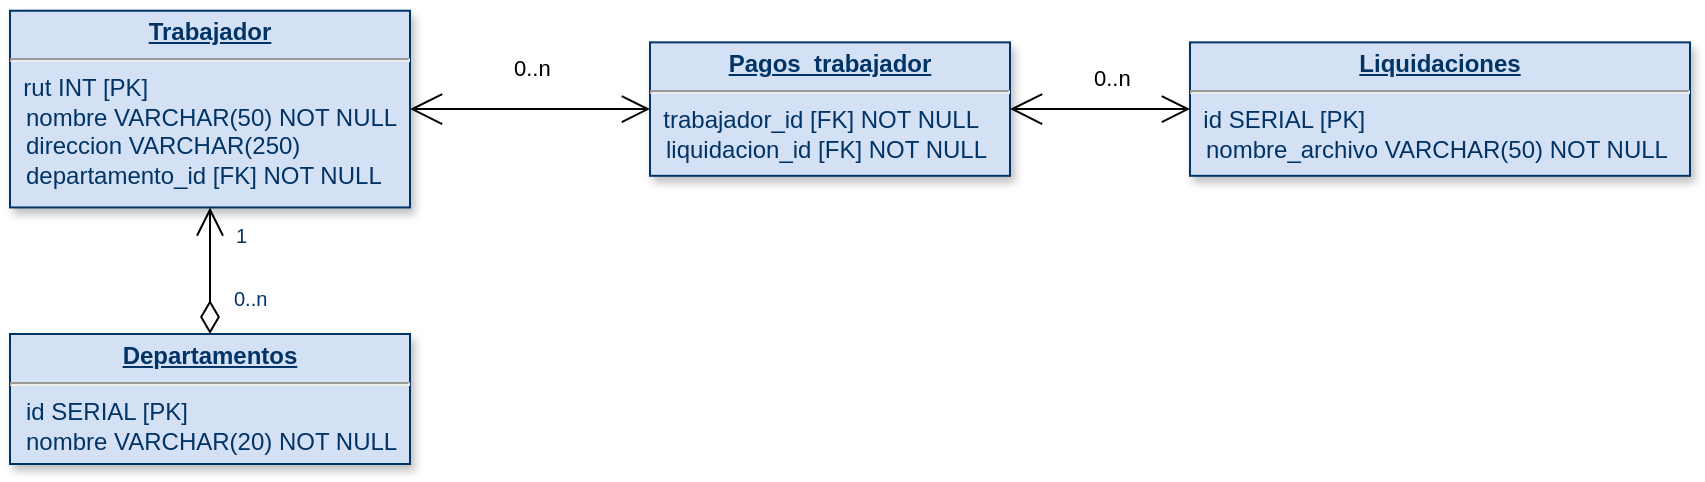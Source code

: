 <mxfile version="13.9.9"><diagram name="Page-1" id="efa7a0a1-bf9b-a30e-e6df-94a7791c09e9"><mxGraphModel dx="561" dy="466" grid="1" gridSize="10" guides="1" tooltips="1" connect="1" arrows="1" fold="1" page="1" pageScale="1" pageWidth="826" pageHeight="1169" background="#ffffff" math="0" shadow="0"><root><mxCell id="0"/><mxCell id="1" parent="0"/><mxCell id="21" value="&lt;p style=&quot;margin: 0px ; margin-top: 4px ; text-align: center ; text-decoration: underline&quot;&gt;&lt;strong&gt;Departamentos&lt;br&gt;&lt;/strong&gt;&lt;/p&gt;&lt;hr&gt;&lt;p style=&quot;margin: 0px ; margin-left: 8px&quot;&gt;id SERIAL [PK]&lt;/p&gt;&lt;p style=&quot;margin: 0px ; margin-left: 8px&quot;&gt;nombre VARCHAR(20) NOT NULL&lt;br&gt;&lt;/p&gt;" style="verticalAlign=top;align=left;overflow=fill;fontSize=12;fontFamily=Helvetica;html=1;strokeColor=#003366;shadow=1;fillColor=#D4E1F5;fontColor=#003366" parent="1" vertex="1"><mxGeometry x="40" y="200" width="200" height="65" as="geometry"/></mxCell><mxCell id="25" value="&lt;p style=&quot;margin: 0px ; margin-top: 4px ; text-align: center ; text-decoration: underline&quot;&gt;&lt;strong&gt;Trabajador&lt;br&gt;&lt;/strong&gt;&lt;/p&gt;&lt;hr&gt;&amp;nbsp; rut INT [PK]&lt;br&gt;&lt;p style=&quot;margin: 0px ; margin-left: 8px&quot;&gt;nombre VARCHAR(50) NOT NULL&lt;br&gt;&lt;/p&gt;&lt;p style=&quot;margin: 0px ; margin-left: 8px&quot;&gt;direccion VARCHAR(250)&lt;br&gt;&lt;/p&gt;&lt;p style=&quot;margin: 0px ; margin-left: 8px&quot;&gt;departamento_id [FK] NOT NULL&lt;br&gt;&lt;/p&gt;" style="verticalAlign=top;align=left;overflow=fill;fontSize=12;fontFamily=Helvetica;html=1;strokeColor=#003366;shadow=1;fillColor=#D4E1F5;fontColor=#003366" parent="1" vertex="1"><mxGeometry x="40" y="38.36" width="200" height="98.36" as="geometry"/></mxCell><mxCell id="90" value="" style="endArrow=open;endSize=12;startArrow=diamondThin;startSize=14;startFill=0;edgeStyle=orthogonalEdgeStyle;entryX=0.5;entryY=1;entryDx=0;entryDy=0;exitX=0.5;exitY=0;exitDx=0;exitDy=0;" parent="1" source="21" target="25" edge="1"><mxGeometry x="620" y="260" as="geometry"><mxPoint x="100" y="170" as="sourcePoint"/><mxPoint x="90" y="160" as="targetPoint"/></mxGeometry></mxCell><mxCell id="91" value="0..n" style="resizable=0;align=left;verticalAlign=top;labelBackgroundColor=#ffffff;fontSize=10;strokeColor=#003366;shadow=1;fillColor=#D4E1F5;fontColor=#003366" parent="90" connectable="0" vertex="1"><mxGeometry x="-1" relative="1" as="geometry"><mxPoint x="10" y="-30" as="offset"/></mxGeometry></mxCell><mxCell id="92" value="1" style="resizable=0;align=right;verticalAlign=top;labelBackgroundColor=#ffffff;fontSize=10;strokeColor=#003366;shadow=1;fillColor=#D4E1F5;fontColor=#003366" parent="90" connectable="0" vertex="1"><mxGeometry x="1" relative="1" as="geometry"><mxPoint x="20" y="2.0" as="offset"/></mxGeometry></mxCell><mxCell id="ffxnXLGkmE4xVRq57p5g-114" value="&lt;p style=&quot;margin: 0px ; margin-top: 4px ; text-align: center ; text-decoration: underline&quot;&gt;&lt;strong&gt;Liquidaciones&lt;br&gt;&lt;/strong&gt;&lt;/p&gt;&lt;hr&gt;&amp;nbsp; id SERIAL [PK]&lt;br&gt;&lt;p style=&quot;margin: 0px ; margin-left: 8px&quot;&gt;nombre_archivo VARCHAR(50) NOT NULL&lt;br&gt;&lt;/p&gt;" style="verticalAlign=top;align=left;overflow=fill;fontSize=12;fontFamily=Helvetica;html=1;strokeColor=#003366;shadow=1;fillColor=#D4E1F5;fontColor=#003366" parent="1" vertex="1"><mxGeometry x="630" y="54.18" width="250" height="66.72" as="geometry"/></mxCell><mxCell id="ffxnXLGkmE4xVRq57p5g-115" value="&lt;p style=&quot;margin: 0px ; margin-top: 4px ; text-align: center ; text-decoration: underline&quot;&gt;&lt;strong&gt;Pagos_trabajador&lt;br&gt;&lt;/strong&gt;&lt;/p&gt;&lt;hr&gt;&amp;nbsp; trabajador_id [FK] NOT NULL&lt;br&gt;&lt;p style=&quot;margin: 0px ; margin-left: 8px&quot;&gt;liquidacion_id [FK] NOT NULL&lt;br&gt;&lt;/p&gt;" style="verticalAlign=top;align=left;overflow=fill;fontSize=12;fontFamily=Helvetica;html=1;strokeColor=#003366;shadow=1;fillColor=#D4E1F5;fontColor=#003366" parent="1" vertex="1"><mxGeometry x="360" y="54.18" width="180" height="66.72" as="geometry"/></mxCell><mxCell id="ffxnXLGkmE4xVRq57p5g-116" value="" style="endArrow=open;html=1;endSize=12;startArrow=open;startSize=14;startFill=0;edgeStyle=orthogonalEdgeStyle;entryX=0;entryY=0.5;entryDx=0;entryDy=0;exitX=1;exitY=0.5;exitDx=0;exitDy=0;" parent="1" source="25" target="ffxnXLGkmE4xVRq57p5g-115" edge="1"><mxGeometry relative="1" as="geometry"><mxPoint x="230" y="110" as="sourcePoint"/><mxPoint x="320" y="90" as="targetPoint"/></mxGeometry></mxCell><mxCell id="ffxnXLGkmE4xVRq57p5g-117" value="0..n" style="edgeLabel;resizable=0;html=1;align=left;verticalAlign=top;" parent="ffxnXLGkmE4xVRq57p5g-116" connectable="0" vertex="1"><mxGeometry x="-1" relative="1" as="geometry"><mxPoint x="50" y="-33.36" as="offset"/></mxGeometry></mxCell><mxCell id="ffxnXLGkmE4xVRq57p5g-119" value="" style="endArrow=open;html=1;endSize=12;startArrow=open;startSize=14;startFill=0;edgeStyle=orthogonalEdgeStyle;exitX=1;exitY=0.5;exitDx=0;exitDy=0;entryX=0;entryY=0.5;entryDx=0;entryDy=0;" parent="1" source="ffxnXLGkmE4xVRq57p5g-115" target="ffxnXLGkmE4xVRq57p5g-114" edge="1"><mxGeometry relative="1" as="geometry"><mxPoint x="490" y="89" as="sourcePoint"/><mxPoint x="600" y="100" as="targetPoint"/></mxGeometry></mxCell><mxCell id="ffxnXLGkmE4xVRq57p5g-120" value="0..n" style="edgeLabel;resizable=0;html=1;align=left;verticalAlign=top;" parent="ffxnXLGkmE4xVRq57p5g-119" connectable="0" vertex="1"><mxGeometry x="-1" relative="1" as="geometry"><mxPoint x="40" y="-28.68" as="offset"/></mxGeometry></mxCell></root></mxGraphModel></diagram></mxfile>